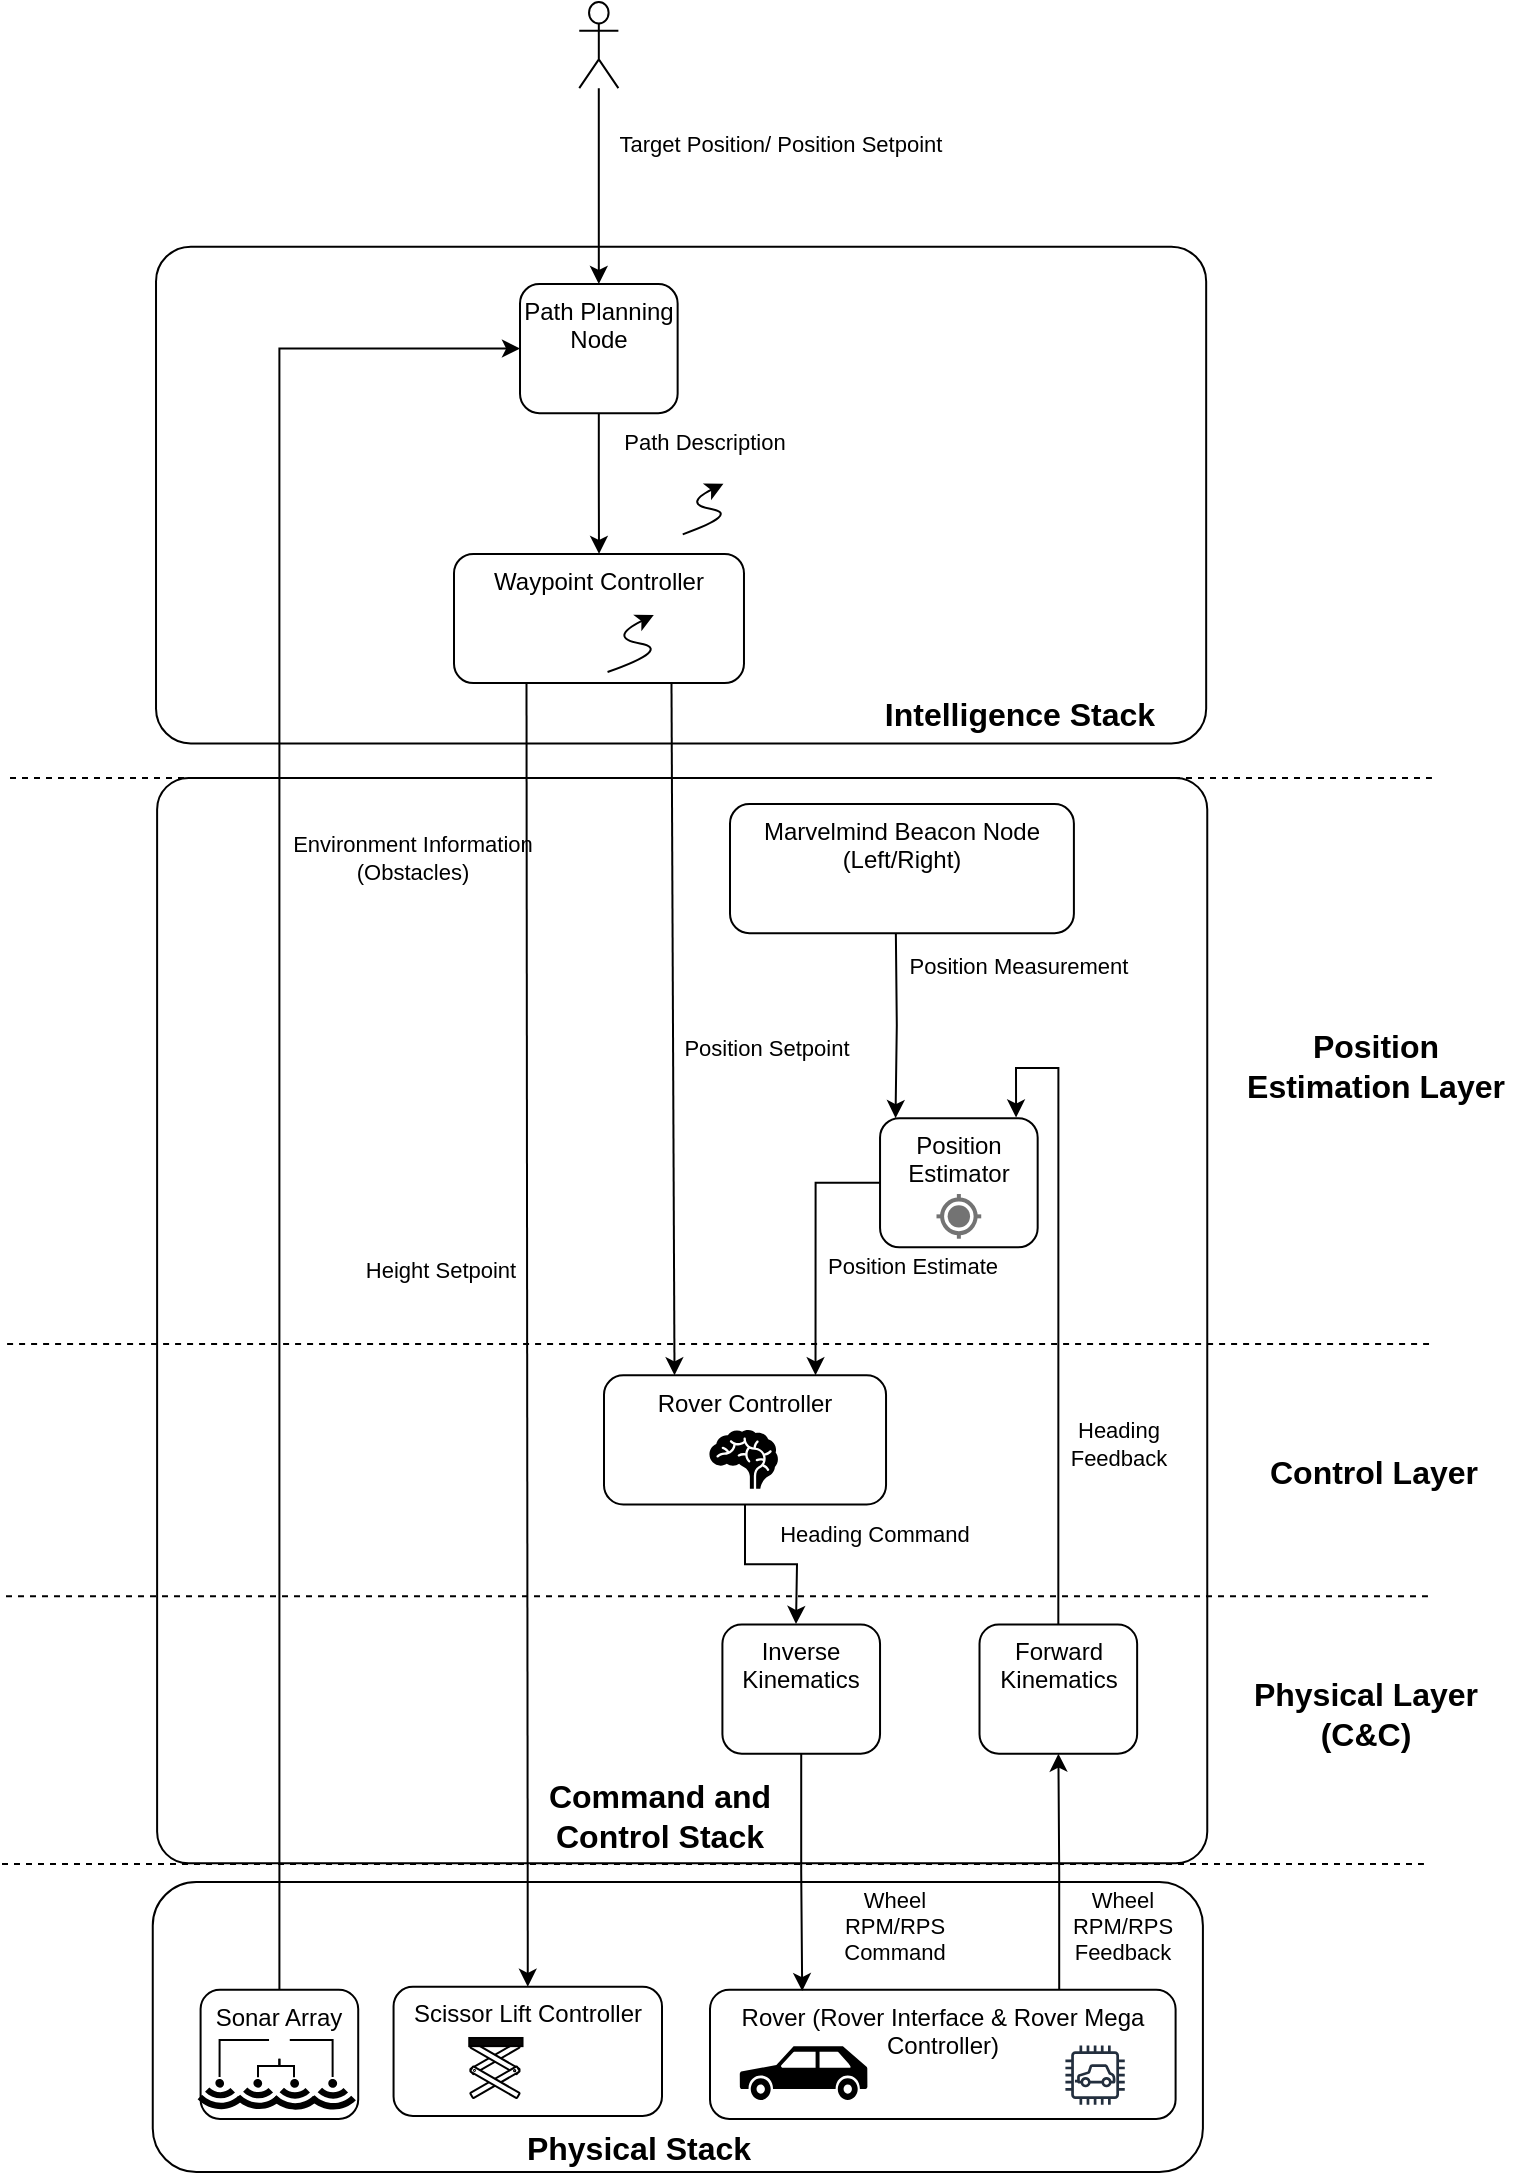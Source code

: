 <mxfile version="21.6.8" type="device">
  <diagram name="Page-1" id="Ks-X8nwVetvujPSjKnEU">
    <mxGraphModel dx="1615" dy="843" grid="1" gridSize="1" guides="1" tooltips="1" connect="1" arrows="1" fold="1" page="1" pageScale="1" pageWidth="827" pageHeight="1169" math="0" shadow="0">
      <root>
        <mxCell id="0" />
        <mxCell id="1" parent="0" />
        <mxCell id="mINiVnQ1aUE4iXKp3jBi-95" value="" style="rounded=1;whiteSpace=wrap;html=1;arcSize=7;container=0;" vertex="1" parent="1">
          <mxGeometry x="112.011" y="166.322" width="525.076" height="248.387" as="geometry" />
        </mxCell>
        <mxCell id="mINiVnQ1aUE4iXKp3jBi-93" value="" style="rounded=1;whiteSpace=wrap;html=1;arcSize=3;container=0;" vertex="1" parent="1">
          <mxGeometry x="112.554" y="431.938" width="525.076" height="542.718" as="geometry" />
        </mxCell>
        <mxCell id="mINiVnQ1aUE4iXKp3jBi-90" value="" style="rounded=1;whiteSpace=wrap;html=1;container=0;" vertex="1" parent="1">
          <mxGeometry x="110.38" y="983.988" width="525.076" height="145.012" as="geometry" />
        </mxCell>
        <mxCell id="Bg1a5HAyLtSF39ObznLx-17" value="Path Planning Node" style="rounded=1;whiteSpace=wrap;html=1;verticalAlign=top;container=0;" parent="1" vertex="1">
          <mxGeometry x="294.004" y="184.999" width="78.816" height="64.609" as="geometry" />
        </mxCell>
        <mxCell id="Bg1a5HAyLtSF39ObznLx-9" style="edgeStyle=orthogonalEdgeStyle;rounded=0;orthogonalLoop=1;jettySize=auto;html=1;entryX=0.5;entryY=0;entryDx=0;entryDy=0;" parent="1" source="Bg1a5HAyLtSF39ObznLx-1" target="Bg1a5HAyLtSF39ObznLx-17" edge="1">
          <mxGeometry relative="1" as="geometry">
            <mxPoint x="338.402" y="183.551" as="targetPoint" />
            <mxPoint x="338.402" y="140.478" as="sourcePoint" />
          </mxGeometry>
        </mxCell>
        <mxCell id="Bg1a5HAyLtSF39ObznLx-10" value="Target Position/ Position Setpoint" style="edgeLabel;html=1;align=center;verticalAlign=middle;resizable=0;points=[];container=0;" parent="Bg1a5HAyLtSF39ObznLx-9" vertex="1" connectable="0">
          <mxGeometry x="-0.113" y="2" relative="1" as="geometry">
            <mxPoint x="88" y="-16" as="offset" />
          </mxGeometry>
        </mxCell>
        <mxCell id="Bg1a5HAyLtSF39ObznLx-1" value="" style="shape=umlActor;verticalLabelPosition=bottom;verticalAlign=top;html=1;outlineConnect=0;container=0;" parent="1" vertex="1">
          <mxGeometry x="323.63" y="44" width="19.56" height="43.07" as="geometry" />
        </mxCell>
        <mxCell id="Bg1a5HAyLtSF39ObznLx-8" value="" style="shape=image;html=1;verticalAlign=top;verticalLabelPosition=bottom;labelBackgroundColor=#ffffff;imageAspect=0;aspect=fixed;image=https://cdn4.iconfinder.com/data/icons/ionicons/512/icon-map-128.png;container=0;" parent="1" vertex="1">
          <mxGeometry x="317.855" y="218.506" width="31.106" height="31.106" as="geometry" />
        </mxCell>
        <mxCell id="Bg1a5HAyLtSF39ObznLx-18" value="Waypoint Controller" style="rounded=1;whiteSpace=wrap;html=1;verticalAlign=top;container=0;" parent="1" vertex="1">
          <mxGeometry x="261" y="319.95" width="144.99" height="64.61" as="geometry" />
        </mxCell>
        <mxCell id="Bg1a5HAyLtSF39ObznLx-19" style="edgeStyle=orthogonalEdgeStyle;rounded=0;orthogonalLoop=1;jettySize=auto;html=1;exitX=0.5;exitY=1;exitDx=0;exitDy=0;entryX=0.5;entryY=0;entryDx=0;entryDy=0;" parent="1" source="Bg1a5HAyLtSF39ObznLx-17" target="Bg1a5HAyLtSF39ObznLx-18" edge="1">
          <mxGeometry relative="1" as="geometry" />
        </mxCell>
        <mxCell id="Bg1a5HAyLtSF39ObznLx-20" value="Path Description" style="edgeLabel;html=1;align=center;verticalAlign=middle;resizable=0;points=[];container=0;" parent="Bg1a5HAyLtSF39ObznLx-19" vertex="1" connectable="0">
          <mxGeometry x="-0.217" y="-1" relative="1" as="geometry">
            <mxPoint x="53" y="-13" as="offset" />
          </mxGeometry>
        </mxCell>
        <mxCell id="Bg1a5HAyLtSF39ObznLx-35" value="Rover Controller" style="rounded=1;whiteSpace=wrap;html=1;verticalAlign=top;container=0;" parent="1" vertex="1">
          <mxGeometry x="336" y="730.65" width="141.02" height="64.61" as="geometry" />
        </mxCell>
        <mxCell id="Bg1a5HAyLtSF39ObznLx-36" style="rounded=0;orthogonalLoop=1;jettySize=auto;html=1;entryX=0.25;entryY=0;entryDx=0;entryDy=0;exitX=0.75;exitY=1;exitDx=0;exitDy=0;" parent="1" source="Bg1a5HAyLtSF39ObznLx-18" target="Bg1a5HAyLtSF39ObznLx-35" edge="1">
          <mxGeometry relative="1" as="geometry">
            <mxPoint x="340.033" y="609.254" as="targetPoint" />
          </mxGeometry>
        </mxCell>
        <mxCell id="Bg1a5HAyLtSF39ObznLx-39" value="&lt;div&gt;Position Setpoint&lt;/div&gt;" style="edgeLabel;html=1;align=center;verticalAlign=middle;resizable=0;points=[];container=0;" parent="Bg1a5HAyLtSF39ObznLx-36" vertex="1" connectable="0">
          <mxGeometry x="0.225" y="1" relative="1" as="geometry">
            <mxPoint x="45" y="-30" as="offset" />
          </mxGeometry>
        </mxCell>
        <mxCell id="Bg1a5HAyLtSF39ObznLx-41" value="Inverse Kinematics" style="rounded=1;whiteSpace=wrap;html=1;verticalAlign=top;container=0;" parent="1" vertex="1">
          <mxGeometry x="395.204" y="855.236" width="78.816" height="64.609" as="geometry" />
        </mxCell>
        <mxCell id="Bg1a5HAyLtSF39ObznLx-44" style="edgeStyle=orthogonalEdgeStyle;rounded=0;orthogonalLoop=1;jettySize=auto;html=1;" parent="1" source="Bg1a5HAyLtSF39ObznLx-35" edge="1">
          <mxGeometry relative="1" as="geometry">
            <mxPoint x="432" y="855" as="targetPoint" />
          </mxGeometry>
        </mxCell>
        <mxCell id="Bg1a5HAyLtSF39ObznLx-50" value="Heading Command" style="edgeLabel;html=1;align=center;verticalAlign=middle;resizable=0;points=[];container=0;" parent="Bg1a5HAyLtSF39ObznLx-44" vertex="1" connectable="0">
          <mxGeometry x="-0.049" relative="1" as="geometry">
            <mxPoint x="53" y="-15" as="offset" />
          </mxGeometry>
        </mxCell>
        <mxCell id="Bg1a5HAyLtSF39ObznLx-40" value="" style="shape=image;html=1;verticalAlign=top;verticalLabelPosition=bottom;labelBackgroundColor=#ffffff;imageAspect=0;aspect=fixed;image=https://cdn2.iconfinder.com/data/icons/boxicons-regular-vol-1/24/bx-calculator-128.png;container=0;" parent="1" vertex="1">
          <mxGeometry x="422" y="892" width="25.22" height="25.22" as="geometry" />
        </mxCell>
        <mxCell id="Bg1a5HAyLtSF39ObznLx-47" value="" style="shape=mxgraph.signs.healthcare.brain;html=1;pointerEvents=1;fillColor=#000000;strokeColor=none;verticalLabelPosition=bottom;verticalAlign=top;align=center;container=0;" parent="1" vertex="1">
          <mxGeometry x="388.72" y="758" width="34.24" height="29.34" as="geometry" />
        </mxCell>
        <mxCell id="Bg1a5HAyLtSF39ObznLx-49" value="" style="shape=image;html=1;verticalAlign=top;verticalLabelPosition=bottom;labelBackgroundColor=#ffffff;imageAspect=0;aspect=fixed;image=https://cdn3.iconfinder.com/data/icons/essential-pack-2/48/20-Compass-128.png;container=0;" parent="1" vertex="1">
          <mxGeometry x="461.002" y="819.001" width="16.59" height="16.59" as="geometry" />
        </mxCell>
        <mxCell id="Bg1a5HAyLtSF39ObznLx-51" value="Rover (Rover Interface &amp;amp; Rover Mega Controller)" style="rounded=1;whiteSpace=wrap;html=1;verticalAlign=top;container=0;" parent="1" vertex="1">
          <mxGeometry x="389" y="1037.83" width="232.8" height="64.61" as="geometry" />
        </mxCell>
        <mxCell id="Bg1a5HAyLtSF39ObznLx-53" style="edgeStyle=orthogonalEdgeStyle;rounded=0;orthogonalLoop=1;jettySize=auto;html=1;exitX=0.5;exitY=1;exitDx=0;exitDy=0;entryX=0.198;entryY=0.011;entryDx=0;entryDy=0;entryPerimeter=0;" parent="1" source="Bg1a5HAyLtSF39ObznLx-41" target="Bg1a5HAyLtSF39ObznLx-51" edge="1">
          <mxGeometry relative="1" as="geometry">
            <mxPoint x="434.068" y="969.379" as="targetPoint" />
          </mxGeometry>
        </mxCell>
        <mxCell id="Bg1a5HAyLtSF39ObznLx-54" value="&lt;div&gt;Wheel&lt;/div&gt;&lt;div&gt;RPM/RPS&lt;/div&gt;&lt;div&gt;Command&lt;/div&gt;" style="edgeLabel;html=1;align=center;verticalAlign=middle;resizable=0;points=[];container=0;" parent="Bg1a5HAyLtSF39ObznLx-53" vertex="1" connectable="0">
          <mxGeometry x="-0.178" y="1" relative="1" as="geometry">
            <mxPoint x="45" y="37" as="offset" />
          </mxGeometry>
        </mxCell>
        <mxCell id="Bg1a5HAyLtSF39ObznLx-52" value="" style="shape=mxgraph.signs.transportation.car_3;html=1;pointerEvents=1;fillColor=#000000;strokeColor=none;verticalLabelPosition=bottom;verticalAlign=top;align=center;container=0;" parent="1" vertex="1">
          <mxGeometry x="403.89" y="1066.07" width="63.81" height="26.93" as="geometry" />
        </mxCell>
        <mxCell id="Bg1a5HAyLtSF39ObznLx-56" value="" style="shape=image;html=1;verticalAlign=top;verticalLabelPosition=bottom;labelBackgroundColor=#ffffff;imageAspect=0;aspect=fixed;image=https://cdn2.iconfinder.com/data/icons/essential-web-3/50/dashboard-control-gauge-measuring-amount-128.png;container=0;" parent="1" vertex="1">
          <mxGeometry x="412.722" y="995.999" width="18.145" height="18.145" as="geometry" />
        </mxCell>
        <mxCell id="Bg1a5HAyLtSF39ObznLx-59" style="edgeStyle=orthogonalEdgeStyle;rounded=0;orthogonalLoop=1;jettySize=auto;html=1;exitX=0.75;exitY=0;exitDx=0;exitDy=0;" parent="1" source="Bg1a5HAyLtSF39ObznLx-51" target="Bg1a5HAyLtSF39ObznLx-57" edge="1">
          <mxGeometry relative="1" as="geometry">
            <mxPoint x="549.585" y="937.792" as="sourcePoint" />
          </mxGeometry>
        </mxCell>
        <mxCell id="mINiVnQ1aUE4iXKp3jBi-3" value="&lt;div&gt;Wheel&lt;/div&gt;&lt;div&gt;RPM/RPS&lt;/div&gt;&lt;div&gt;Feedback&lt;br&gt;&lt;/div&gt;" style="edgeLabel;html=1;align=center;verticalAlign=middle;resizable=0;points=[];container=0;" vertex="1" connectable="0" parent="Bg1a5HAyLtSF39ObznLx-59">
          <mxGeometry x="-0.138" relative="1" as="geometry">
            <mxPoint x="31" y="19" as="offset" />
          </mxGeometry>
        </mxCell>
        <mxCell id="mINiVnQ1aUE4iXKp3jBi-7" style="edgeStyle=orthogonalEdgeStyle;rounded=0;orthogonalLoop=1;jettySize=auto;html=1;entryX=0.863;entryY=-0.005;entryDx=0;entryDy=0;entryPerimeter=0;exitX=0.5;exitY=0;exitDx=0;exitDy=0;" edge="1" parent="1" source="Bg1a5HAyLtSF39ObznLx-57" target="mINiVnQ1aUE4iXKp3jBi-4">
          <mxGeometry relative="1" as="geometry">
            <mxPoint x="571.289" y="855.954" as="sourcePoint" />
            <mxPoint x="547.247" y="602.018" as="targetPoint" />
            <Array as="points">
              <mxPoint x="563" y="577" />
              <mxPoint x="542" y="577" />
            </Array>
          </mxGeometry>
        </mxCell>
        <mxCell id="mINiVnQ1aUE4iXKp3jBi-9" value="&lt;div&gt;Heading&lt;/div&gt;&lt;div&gt;Feedback&lt;/div&gt;" style="edgeLabel;html=1;align=center;verticalAlign=middle;resizable=0;points=[];container=0;" vertex="1" connectable="0" parent="mINiVnQ1aUE4iXKp3jBi-7">
          <mxGeometry x="-0.224" y="-1" relative="1" as="geometry">
            <mxPoint x="29" y="36" as="offset" />
          </mxGeometry>
        </mxCell>
        <mxCell id="Bg1a5HAyLtSF39ObznLx-57" value="Forward Kinematics" style="rounded=1;whiteSpace=wrap;html=1;verticalAlign=top;container=0;" parent="1" vertex="1">
          <mxGeometry x="523.755" y="855.236" width="78.816" height="64.609" as="geometry" />
        </mxCell>
        <mxCell id="mINiVnQ1aUE4iXKp3jBi-2" value="" style="shape=image;html=1;verticalAlign=top;verticalLabelPosition=bottom;labelBackgroundColor=#ffffff;imageAspect=0;aspect=fixed;image=https://cdn2.iconfinder.com/data/icons/essential-web-3/50/dashboard-control-gauge-measuring-amount-128.png;container=0;" vertex="1" parent="1">
          <mxGeometry x="538.159" y="995.995" width="18.145" height="18.145" as="geometry" />
        </mxCell>
        <mxCell id="mINiVnQ1aUE4iXKp3jBi-8" style="edgeStyle=orthogonalEdgeStyle;rounded=0;orthogonalLoop=1;jettySize=auto;html=1;exitX=0;exitY=0.5;exitDx=0;exitDy=0;entryX=0.75;entryY=0;entryDx=0;entryDy=0;" edge="1" parent="1" source="mINiVnQ1aUE4iXKp3jBi-4" target="Bg1a5HAyLtSF39ObznLx-35">
          <mxGeometry relative="1" as="geometry" />
        </mxCell>
        <mxCell id="mINiVnQ1aUE4iXKp3jBi-14" value="Position Estimate" style="edgeLabel;html=1;align=center;verticalAlign=middle;resizable=0;points=[];container=0;" vertex="1" connectable="0" parent="mINiVnQ1aUE4iXKp3jBi-8">
          <mxGeometry x="0.106" relative="1" as="geometry">
            <mxPoint x="48" y="3" as="offset" />
          </mxGeometry>
        </mxCell>
        <mxCell id="mINiVnQ1aUE4iXKp3jBi-4" value="Position Estimator" style="rounded=1;whiteSpace=wrap;html=1;verticalAlign=top;container=0;" vertex="1" parent="1">
          <mxGeometry x="474.019" y="602.075" width="78.816" height="64.609" as="geometry" />
        </mxCell>
        <mxCell id="mINiVnQ1aUE4iXKp3jBi-5" value="" style="html=1;dashed=0;aspect=fixed;verticalLabelPosition=bottom;verticalAlign=top;align=center;shape=mxgraph.gmdl.gps;strokeColor=#737373;fillColor=#737373;shadow=0;strokeWidth=2;sketch=0;container=0;" vertex="1" parent="1">
          <mxGeometry x="502.25" y="640" width="22.36" height="22.36" as="geometry" />
        </mxCell>
        <mxCell id="mINiVnQ1aUE4iXKp3jBi-10" value="" style="shape=image;html=1;verticalAlign=top;verticalLabelPosition=bottom;labelBackgroundColor=#ffffff;imageAspect=0;aspect=fixed;image=https://cdn3.iconfinder.com/data/icons/essential-pack-2/48/20-Compass-128.png;container=0;" vertex="1" parent="1">
          <mxGeometry x="585.978" y="782.004" width="16.59" height="16.59" as="geometry" />
        </mxCell>
        <mxCell id="mINiVnQ1aUE4iXKp3jBi-13" style="edgeStyle=orthogonalEdgeStyle;rounded=0;orthogonalLoop=1;jettySize=auto;html=1;entryX=0.25;entryY=0;entryDx=0;entryDy=0;" edge="1" parent="1">
          <mxGeometry relative="1" as="geometry">
            <mxPoint x="481.913" y="508.033" as="sourcePoint" />
            <mxPoint x="481.765" y="602.075" as="targetPoint" />
          </mxGeometry>
        </mxCell>
        <mxCell id="mINiVnQ1aUE4iXKp3jBi-16" value="Position Measurement" style="edgeLabel;html=1;align=center;verticalAlign=middle;resizable=0;points=[];container=0;" vertex="1" connectable="0" parent="mINiVnQ1aUE4iXKp3jBi-13">
          <mxGeometry x="-0.311" y="-2" relative="1" as="geometry">
            <mxPoint x="63" y="-15" as="offset" />
          </mxGeometry>
        </mxCell>
        <mxCell id="mINiVnQ1aUE4iXKp3jBi-11" value="&lt;div&gt;Marvelmind Beacon Node&lt;/div&gt;&lt;div&gt;(Left/Right)&lt;br&gt;&lt;/div&gt;" style="rounded=1;whiteSpace=wrap;html=1;verticalAlign=top;container=0;" vertex="1" parent="1">
          <mxGeometry x="399" y="445" width="171.95" height="64.61" as="geometry" />
        </mxCell>
        <mxCell id="mINiVnQ1aUE4iXKp3jBi-12" value="" style="shape=image;html=1;verticalAlign=top;verticalLabelPosition=bottom;labelBackgroundColor=#ffffff;imageAspect=0;aspect=fixed;image=https://cdn1.iconfinder.com/data/icons/electronics-outline-24/24/satellite_dish_dish_antenna_parabolic_antenna_radar_space-128.png;container=0;" vertex="1" parent="1">
          <mxGeometry x="471.002" y="480.997" width="24.366" height="24.366" as="geometry" />
        </mxCell>
        <mxCell id="mINiVnQ1aUE4iXKp3jBi-18" value="" style="shape=image;html=1;verticalAlign=top;verticalLabelPosition=bottom;labelBackgroundColor=#ffffff;imageAspect=0;aspect=fixed;image=https://cdn1.iconfinder.com/data/icons/ui-essential-17/32/UI_Essential_Outline_2_essential-app-ui-location-map-pin-22-128.png;container=0;" vertex="1" parent="1">
          <mxGeometry x="413" y="126" width="21.58" height="21.58" as="geometry" />
        </mxCell>
        <mxCell id="mINiVnQ1aUE4iXKp3jBi-50" style="edgeStyle=orthogonalEdgeStyle;rounded=0;orthogonalLoop=1;jettySize=auto;html=1;entryX=0;entryY=0.5;entryDx=0;entryDy=0;exitX=0.5;exitY=0;exitDx=0;exitDy=0;" edge="1" parent="1" source="mINiVnQ1aUE4iXKp3jBi-20" target="Bg1a5HAyLtSF39ObznLx-17">
          <mxGeometry relative="1" as="geometry" />
        </mxCell>
        <mxCell id="mINiVnQ1aUE4iXKp3jBi-51" value="&lt;div&gt;Environment Information&lt;/div&gt;&lt;div&gt;(Obstacles)&lt;br&gt;&lt;/div&gt;" style="edgeLabel;html=1;align=center;verticalAlign=middle;resizable=0;points=[];container=0;" vertex="1" connectable="0" parent="mINiVnQ1aUE4iXKp3jBi-50">
          <mxGeometry x="-0.329" y="1" relative="1" as="geometry">
            <mxPoint x="67" y="-251" as="offset" />
          </mxGeometry>
        </mxCell>
        <mxCell id="mINiVnQ1aUE4iXKp3jBi-20" value="Sonar Array" style="rounded=1;whiteSpace=wrap;html=1;verticalAlign=top;container=0;" vertex="1" parent="1">
          <mxGeometry x="134.297" y="1037.829" width="78.816" height="64.609" as="geometry" />
        </mxCell>
        <mxCell id="mINiVnQ1aUE4iXKp3jBi-33" value="" style="sketch=0;outlineConnect=0;fontColor=#232F3E;gradientColor=none;strokeColor=#232F3E;fillColor=#ffffff;dashed=0;verticalLabelPosition=bottom;verticalAlign=top;align=center;html=1;fontSize=12;fontStyle=0;aspect=fixed;shape=mxgraph.aws4.resourceIcon;resIcon=mxgraph.aws4.car;container=0;" vertex="1" parent="1">
          <mxGeometry x="563" y="1062" width="37.1" height="37.1" as="geometry" />
        </mxCell>
        <mxCell id="mINiVnQ1aUE4iXKp3jBi-37" value="" style="shape=mxgraph.signs.tech.rss;html=1;pointerEvents=1;fillColor=#000000;strokeColor=none;verticalLabelPosition=bottom;verticalAlign=top;align=center;rotation=135;container=0;" vertex="1" parent="1">
          <mxGeometry x="136.32" y="1084.65" width="15.56" height="16.44" as="geometry" />
        </mxCell>
        <mxCell id="mINiVnQ1aUE4iXKp3jBi-38" value="" style="shape=mxgraph.signs.tech.rss;html=1;pointerEvents=1;fillColor=#000000;strokeColor=none;verticalLabelPosition=bottom;verticalAlign=top;align=center;rotation=135;container=0;" vertex="1" parent="1">
          <mxGeometry x="155.37" y="1084.64" width="15.53" height="16.44" as="geometry" />
        </mxCell>
        <mxCell id="mINiVnQ1aUE4iXKp3jBi-39" value="" style="shape=mxgraph.signs.tech.rss;html=1;pointerEvents=1;fillColor=#000000;strokeColor=none;verticalLabelPosition=bottom;verticalAlign=top;align=center;rotation=135;container=0;" vertex="1" parent="1">
          <mxGeometry x="173.4" y="1084.83" width="16.05" height="16.44" as="geometry" />
        </mxCell>
        <mxCell id="mINiVnQ1aUE4iXKp3jBi-40" value="" style="shape=mxgraph.signs.tech.rss;html=1;pointerEvents=1;fillColor=#000000;strokeColor=none;verticalLabelPosition=bottom;verticalAlign=top;align=center;rotation=135;container=0;" vertex="1" parent="1">
          <mxGeometry x="192.45" y="1084.82" width="16.03" height="16.44" as="geometry" />
        </mxCell>
        <mxCell id="mINiVnQ1aUE4iXKp3jBi-46" style="edgeStyle=orthogonalEdgeStyle;rounded=0;orthogonalLoop=1;jettySize=auto;html=1;entryX=0;entryY=1;entryDx=0;entryDy=0;entryPerimeter=0;endArrow=none;endFill=0;" edge="1" parent="1" source="mINiVnQ1aUE4iXKp3jBi-45" target="mINiVnQ1aUE4iXKp3jBi-37">
          <mxGeometry relative="1" as="geometry">
            <Array as="points">
              <mxPoint x="148" y="1063" />
              <mxPoint x="144" y="1063" />
            </Array>
          </mxGeometry>
        </mxCell>
        <mxCell id="mINiVnQ1aUE4iXKp3jBi-47" style="edgeStyle=orthogonalEdgeStyle;rounded=0;orthogonalLoop=1;jettySize=auto;html=1;entryX=0;entryY=1;entryDx=0;entryDy=0;entryPerimeter=0;endArrow=none;endFill=0;" edge="1" parent="1" source="mINiVnQ1aUE4iXKp3jBi-45" target="mINiVnQ1aUE4iXKp3jBi-38">
          <mxGeometry relative="1" as="geometry">
            <Array as="points">
              <mxPoint x="173" y="1076" />
              <mxPoint x="163" y="1076" />
              <mxPoint x="163" y="1082" />
            </Array>
          </mxGeometry>
        </mxCell>
        <mxCell id="mINiVnQ1aUE4iXKp3jBi-48" style="edgeStyle=orthogonalEdgeStyle;rounded=0;orthogonalLoop=1;jettySize=auto;html=1;entryX=0;entryY=1;entryDx=0;entryDy=0;entryPerimeter=0;endArrow=none;endFill=0;" edge="1" parent="1" source="mINiVnQ1aUE4iXKp3jBi-45" target="mINiVnQ1aUE4iXKp3jBi-39">
          <mxGeometry relative="1" as="geometry">
            <Array as="points">
              <mxPoint x="173" y="1076" />
              <mxPoint x="181" y="1076" />
              <mxPoint x="181" y="1082" />
            </Array>
          </mxGeometry>
        </mxCell>
        <mxCell id="mINiVnQ1aUE4iXKp3jBi-49" style="edgeStyle=orthogonalEdgeStyle;rounded=0;orthogonalLoop=1;jettySize=auto;html=1;entryX=0;entryY=1;entryDx=0;entryDy=0;entryPerimeter=0;endArrow=none;endFill=0;" edge="1" parent="1" source="mINiVnQ1aUE4iXKp3jBi-45" target="mINiVnQ1aUE4iXKp3jBi-40">
          <mxGeometry relative="1" as="geometry">
            <Array as="points">
              <mxPoint x="199" y="1063" />
              <mxPoint x="200" y="1063" />
            </Array>
          </mxGeometry>
        </mxCell>
        <mxCell id="mINiVnQ1aUE4iXKp3jBi-45" value="" style="shape=image;html=1;verticalAlign=top;verticalLabelPosition=bottom;labelBackgroundColor=#ffffff;imageAspect=0;aspect=fixed;image=https://cdn1.iconfinder.com/data/icons/bootstrap-vol-2/16/cpu-128.png;container=0;" vertex="1" parent="1">
          <mxGeometry x="168.519" y="1062.0" width="10.369" height="10.369" as="geometry" />
        </mxCell>
        <mxCell id="mINiVnQ1aUE4iXKp3jBi-52" value="" style="shape=image;html=1;verticalAlign=top;verticalLabelPosition=bottom;labelBackgroundColor=#ffffff;imageAspect=0;aspect=fixed;image=https://cdn1.iconfinder.com/data/icons/competitive-strategy-and-corporate-training/512/578_adventure_game_mario_obstacle_plant_game_gaming_genres_programing-128.png;container=0;" vertex="1" parent="1">
          <mxGeometry x="220" y="487" width="40.29" height="40.29" as="geometry" />
        </mxCell>
        <mxCell id="mINiVnQ1aUE4iXKp3jBi-56" value="Scissor Lift Controller" style="rounded=1;whiteSpace=wrap;html=1;verticalAlign=top;container=0;" vertex="1" parent="1">
          <mxGeometry x="230.78" y="1036.39" width="134.22" height="64.61" as="geometry" />
        </mxCell>
        <mxCell id="mINiVnQ1aUE4iXKp3jBi-83" style="rounded=0;orthogonalLoop=1;jettySize=auto;html=1;exitX=0.25;exitY=1;exitDx=0;exitDy=0;entryX=0.5;entryY=0;entryDx=0;entryDy=0;" edge="1" parent="1" source="Bg1a5HAyLtSF39ObznLx-18" target="mINiVnQ1aUE4iXKp3jBi-56">
          <mxGeometry relative="1" as="geometry" />
        </mxCell>
        <mxCell id="mINiVnQ1aUE4iXKp3jBi-84" value="Height Setpoint" style="edgeLabel;html=1;align=center;verticalAlign=middle;resizable=0;points=[];container=0;" vertex="1" connectable="0" parent="mINiVnQ1aUE4iXKp3jBi-83">
          <mxGeometry x="0.076" relative="1" as="geometry">
            <mxPoint x="-44" y="-57" as="offset" />
          </mxGeometry>
        </mxCell>
        <mxCell id="mINiVnQ1aUE4iXKp3jBi-73" value="" style="shape=image;html=1;verticalAlign=top;verticalLabelPosition=bottom;labelBackgroundColor=#ffffff;imageAspect=0;aspect=fixed;image=https://cdn1.iconfinder.com/data/icons/bootstrap-vol-2/16/cpu-128.png;container=0;" vertex="1" parent="1">
          <mxGeometry x="307" y="1063" width="28.46" height="28.46" as="geometry" />
        </mxCell>
        <mxCell id="mINiVnQ1aUE4iXKp3jBi-91" value="Physical Stack" style="text;html=1;strokeColor=none;fillColor=none;align=center;verticalAlign=middle;whiteSpace=wrap;rounded=0;fontStyle=1;fontSize=16;container=0;" vertex="1" parent="1">
          <mxGeometry x="283.01" y="1106" width="141" height="21.54" as="geometry" />
        </mxCell>
        <mxCell id="mINiVnQ1aUE4iXKp3jBi-94" value="Command and Control Stack" style="text;html=1;strokeColor=none;fillColor=none;align=center;verticalAlign=middle;whiteSpace=wrap;rounded=0;fontStyle=1;fontSize=16;container=0;" vertex="1" parent="1">
          <mxGeometry x="293.998" y="939.999" width="140.238" height="21.536" as="geometry" />
        </mxCell>
        <mxCell id="mINiVnQ1aUE4iXKp3jBi-96" value="Intelligence Stack" style="text;html=1;strokeColor=none;fillColor=none;align=center;verticalAlign=middle;whiteSpace=wrap;rounded=0;fontStyle=1;fontSize=16;container=0;" vertex="1" parent="1">
          <mxGeometry x="461" y="389" width="165.68" height="21.54" as="geometry" />
        </mxCell>
        <mxCell id="mINiVnQ1aUE4iXKp3jBi-98" value="" style="endArrow=none;dashed=1;html=1;rounded=0;" edge="1" parent="1">
          <mxGeometry width="50" height="50" relative="1" as="geometry">
            <mxPoint x="37" y="841.13" as="sourcePoint" />
            <mxPoint x="747.972" y="841.13" as="targetPoint" />
          </mxGeometry>
        </mxCell>
        <mxCell id="mINiVnQ1aUE4iXKp3jBi-99" value="" style="endArrow=none;dashed=1;html=1;rounded=0;" edge="1" parent="1">
          <mxGeometry width="50" height="50" relative="1" as="geometry">
            <mxPoint x="37.544" y="715.002" as="sourcePoint" />
            <mxPoint x="748.515" y="715.002" as="targetPoint" />
          </mxGeometry>
        </mxCell>
        <mxCell id="mINiVnQ1aUE4iXKp3jBi-101" value="Physical Layer (C&amp;amp;C)" style="text;html=1;strokeColor=none;fillColor=none;align=center;verticalAlign=middle;whiteSpace=wrap;rounded=0;fontStyle=1;fontSize=16;container=0;" vertex="1" parent="1">
          <mxGeometry x="646.87" y="889.228" width="140.238" height="21.536" as="geometry" />
        </mxCell>
        <mxCell id="mINiVnQ1aUE4iXKp3jBi-102" value="Control Layer" style="text;html=1;strokeColor=none;fillColor=none;align=center;verticalAlign=middle;whiteSpace=wrap;rounded=0;fontStyle=1;fontSize=16;container=0;" vertex="1" parent="1">
          <mxGeometry x="651.219" y="767.906" width="140.238" height="21.536" as="geometry" />
        </mxCell>
        <mxCell id="mINiVnQ1aUE4iXKp3jBi-103" value="Position Estimation Layer" style="text;html=1;strokeColor=none;fillColor=none;align=center;verticalAlign=middle;whiteSpace=wrap;rounded=0;fontStyle=1;fontSize=16;container=0;" vertex="1" parent="1">
          <mxGeometry x="651.762" y="564.746" width="140.238" height="21.536" as="geometry" />
        </mxCell>
        <mxCell id="mINiVnQ1aUE4iXKp3jBi-61" value="" style="rounded=1;whiteSpace=wrap;html=1;rotation=-30;container=0;" vertex="1" parent="1">
          <mxGeometry x="268.007" y="1070.657" width="26.943" height="2.993" as="geometry" />
        </mxCell>
        <mxCell id="mINiVnQ1aUE4iXKp3jBi-62" value="" style="rounded=1;whiteSpace=wrap;html=1;rotation=30;flipH=0;flipV=0;container=0;" vertex="1" parent="1">
          <mxGeometry x="268.007" y="1070.657" width="26.943" height="2.993" as="geometry" />
        </mxCell>
        <mxCell id="mINiVnQ1aUE4iXKp3jBi-60" value="" style="rounded=0;whiteSpace=wrap;html=1;fillStyle=solid;fillColor=#080707;gradientColor=none;strokeWidth=1;perimeterSpacing=0;glass=0;shadow=0;container=0;" vertex="1" parent="1">
          <mxGeometry x="268.624" y="1061.996" width="26.634" height="4.076" as="geometry" />
        </mxCell>
        <mxCell id="mINiVnQ1aUE4iXKp3jBi-63" value="" style="rounded=1;whiteSpace=wrap;html=1;rotation=-30;container=0;" vertex="1" parent="1">
          <mxGeometry x="268.005" y="1082.627" width="26.943" height="2.993" as="geometry" />
        </mxCell>
        <mxCell id="mINiVnQ1aUE4iXKp3jBi-64" value="" style="rounded=1;whiteSpace=wrap;html=1;rotation=30;flipH=0;flipV=0;container=0;" vertex="1" parent="1">
          <mxGeometry x="268.005" y="1082.627" width="26.943" height="2.993" as="geometry" />
        </mxCell>
        <mxCell id="mINiVnQ1aUE4iXKp3jBi-65" value="" style="ellipse;whiteSpace=wrap;html=1;aspect=fixed;container=0;" vertex="1" parent="1">
          <mxGeometry x="271" y="1078" width="0.48" height="0.48" as="geometry" />
        </mxCell>
        <mxCell id="mINiVnQ1aUE4iXKp3jBi-66" value="" style="ellipse;whiteSpace=wrap;html=1;aspect=fixed;container=0;" vertex="1" parent="1">
          <mxGeometry x="291" y="1078" width="0.65" height="0.65" as="geometry" />
        </mxCell>
        <mxCell id="mINiVnQ1aUE4iXKp3jBi-108" value="" style="shape=image;html=1;verticalAlign=top;verticalLabelPosition=bottom;labelBackgroundColor=#ffffff;imageAspect=0;aspect=fixed;image=https://cdn1.iconfinder.com/data/icons/ui-essential-17/32/UI_Essential_Outline_2_essential-app-ui-location-map-pin-22-128.png;container=0;" vertex="1" parent="1">
          <mxGeometry x="405" y="576" width="21.58" height="21.58" as="geometry" />
        </mxCell>
        <mxCell id="mINiVnQ1aUE4iXKp3jBi-109" value="" style="group" vertex="1" connectable="0" parent="1">
          <mxGeometry x="334" y="343" width="36.16" height="35.72" as="geometry" />
        </mxCell>
        <mxCell id="Bg1a5HAyLtSF39ObznLx-24" value="" style="curved=1;endArrow=classic;html=1;rounded=0;" parent="mINiVnQ1aUE4iXKp3jBi-109" edge="1">
          <mxGeometry width="50" height="50" relative="1" as="geometry">
            <mxPoint x="3.782" y="35.99" as="sourcePoint" />
            <mxPoint x="26.909" y="7.455" as="targetPoint" />
            <Array as="points">
              <mxPoint x="36.16" y="24.576" />
              <mxPoint x="3.782" y="18.869" />
            </Array>
          </mxGeometry>
        </mxCell>
        <mxCell id="Bg1a5HAyLtSF39ObznLx-23" value="" style="shape=image;html=1;verticalAlign=top;verticalLabelPosition=bottom;labelBackgroundColor=#ffffff;imageAspect=0;aspect=fixed;image=https://cdn1.iconfinder.com/data/icons/ui-essential-17/32/UI_Essential_Outline_2_essential-app-ui-location-map-pin-22-128.png;container=0;" parent="mINiVnQ1aUE4iXKp3jBi-109" vertex="1">
          <mxGeometry y="28.301" width="7.419" height="7.419" as="geometry" />
        </mxCell>
        <mxCell id="Bg1a5HAyLtSF39ObznLx-25" value="" style="shape=image;html=1;verticalAlign=top;verticalLabelPosition=bottom;labelBackgroundColor=#ffffff;imageAspect=0;aspect=fixed;image=https://cdn1.iconfinder.com/data/icons/ui-essential-17/32/UI_Essential_Outline_2_essential-app-ui-location-map-pin-22-128.png;container=0;" parent="mINiVnQ1aUE4iXKp3jBi-109" vertex="1">
          <mxGeometry x="22.899" width="7.419" height="7.419" as="geometry" />
        </mxCell>
        <mxCell id="Bg1a5HAyLtSF39ObznLx-26" value="" style="shape=image;html=1;verticalAlign=top;verticalLabelPosition=bottom;labelBackgroundColor=#ffffff;imageAspect=0;aspect=fixed;image=https://cdn1.iconfinder.com/data/icons/ui-essential-17/32/UI_Essential_Outline_2_essential-app-ui-location-map-pin-22-128.png;container=0;" parent="mINiVnQ1aUE4iXKp3jBi-109" vertex="1">
          <mxGeometry x="7.839" y="25.067" width="7.419" height="7.419" as="geometry" />
        </mxCell>
        <mxCell id="Bg1a5HAyLtSF39ObznLx-27" value="" style="shape=image;html=1;verticalAlign=top;verticalLabelPosition=bottom;labelBackgroundColor=#ffffff;imageAspect=0;aspect=fixed;image=https://cdn1.iconfinder.com/data/icons/ui-essential-17/32/UI_Essential_Outline_2_essential-app-ui-location-map-pin-22-128.png;container=0;" parent="mINiVnQ1aUE4iXKp3jBi-109" vertex="1">
          <mxGeometry x="15.06" y="21.833" width="7.419" height="7.419" as="geometry" />
        </mxCell>
        <mxCell id="Bg1a5HAyLtSF39ObznLx-28" value="" style="shape=image;html=1;verticalAlign=top;verticalLabelPosition=bottom;labelBackgroundColor=#ffffff;imageAspect=0;aspect=fixed;image=https://cdn1.iconfinder.com/data/icons/ui-essential-17/32/UI_Essential_Outline_2_essential-app-ui-location-map-pin-22-128.png;container=0;" parent="mINiVnQ1aUE4iXKp3jBi-109" vertex="1">
          <mxGeometry x="20.969" y="15.365" width="7.419" height="7.419" as="geometry" />
        </mxCell>
        <mxCell id="Bg1a5HAyLtSF39ObznLx-30" value="" style="shape=image;html=1;verticalAlign=top;verticalLabelPosition=bottom;labelBackgroundColor=#ffffff;imageAspect=0;aspect=fixed;image=https://cdn1.iconfinder.com/data/icons/ui-essential-17/32/UI_Essential_Outline_2_essential-app-ui-location-map-pin-22-128.png;container=0;" parent="mINiVnQ1aUE4iXKp3jBi-109" vertex="1">
          <mxGeometry x="8.634" y="8.654" width="7.419" height="7.419" as="geometry" />
        </mxCell>
        <mxCell id="mINiVnQ1aUE4iXKp3jBi-110" value="" style="group" vertex="1" connectable="0" parent="1">
          <mxGeometry x="370.21" y="274" width="33.684" height="34.58" as="geometry" />
        </mxCell>
        <mxCell id="Bg1a5HAyLtSF39ObznLx-12" value="" style="curved=1;endArrow=classic;html=1;rounded=0;" parent="mINiVnQ1aUE4iXKp3jBi-110" edge="1">
          <mxGeometry width="50" height="50" relative="1" as="geometry">
            <mxPoint x="5.148" y="36.168" as="sourcePoint" />
            <mxPoint x="25.531" y="10.831" as="targetPoint" />
            <Array as="points">
              <mxPoint x="33.684" y="26.034" />
              <mxPoint x="5.148" y="20.966" />
            </Array>
          </mxGeometry>
        </mxCell>
        <mxCell id="Bg1a5HAyLtSF39ObznLx-13" value="" style="shape=image;html=1;verticalAlign=top;verticalLabelPosition=bottom;labelBackgroundColor=#ffffff;imageAspect=0;aspect=fixed;image=https://cdn1.iconfinder.com/data/icons/ui-essential-17/32/UI_Essential_Outline_2_essential-app-ui-location-map-pin-22-128.png;container=0;" parent="mINiVnQ1aUE4iXKp3jBi-110" vertex="1">
          <mxGeometry x="20" width="10.58" height="10.58" as="geometry" />
        </mxCell>
        <mxCell id="mINiVnQ1aUE4iXKp3jBi-107" value="" style="shape=image;html=1;verticalAlign=top;verticalLabelPosition=bottom;labelBackgroundColor=#ffffff;imageAspect=0;aspect=fixed;image=https://cdn1.iconfinder.com/data/icons/ui-essential-17/32/UI_Essential_Outline_2_essential-app-ui-location-map-pin-22-128.png;container=0;" vertex="1" parent="mINiVnQ1aUE4iXKp3jBi-110">
          <mxGeometry y="24" width="10.58" height="10.58" as="geometry" />
        </mxCell>
        <mxCell id="mINiVnQ1aUE4iXKp3jBi-111" value="" style="shape=image;html=1;verticalAlign=top;verticalLabelPosition=bottom;labelBackgroundColor=#ffffff;imageAspect=0;aspect=fixed;image=https://cdn1.iconfinder.com/data/icons/ui-essential-17/32/UI_Essential_Outline_2_essential-app-ui-location-map-pin-22-128.png;container=0;" vertex="1" parent="1">
          <mxGeometry x="243" y="687" width="21.58" height="21.58" as="geometry" />
        </mxCell>
        <mxCell id="mINiVnQ1aUE4iXKp3jBi-112" value="" style="shape=image;html=1;verticalAlign=top;verticalLabelPosition=bottom;labelBackgroundColor=#ffffff;imageAspect=0;aspect=fixed;image=https://cdn1.iconfinder.com/data/icons/ui-essential-17/32/UI_Essential_Outline_2_essential-app-ui-location-map-pin-22-128.png;container=0;" vertex="1" parent="1">
          <mxGeometry x="527" y="535" width="21.58" height="21.58" as="geometry" />
        </mxCell>
        <mxCell id="mINiVnQ1aUE4iXKp3jBi-113" value="" style="shape=image;html=1;verticalAlign=top;verticalLabelPosition=bottom;labelBackgroundColor=#ffffff;imageAspect=0;aspect=fixed;image=https://cdn1.iconfinder.com/data/icons/ui-essential-17/32/UI_Essential_Outline_2_essential-app-ui-location-map-pin-22-128.png;container=0;" vertex="1" parent="1">
          <mxGeometry x="479" y="688" width="21.58" height="21.58" as="geometry" />
        </mxCell>
        <mxCell id="mINiVnQ1aUE4iXKp3jBi-114" value="" style="shape=image;html=1;verticalAlign=top;verticalLabelPosition=bottom;labelBackgroundColor=#ffffff;imageAspect=0;aspect=fixed;image=https://cdn2.iconfinder.com/data/icons/boxicons-regular-vol-1/24/bx-calculator-128.png;container=0;" vertex="1" parent="1">
          <mxGeometry x="550.55" y="890" width="25.22" height="25.22" as="geometry" />
        </mxCell>
        <mxCell id="mINiVnQ1aUE4iXKp3jBi-124" value="" style="endArrow=none;dashed=1;html=1;rounded=0;" edge="1" parent="1">
          <mxGeometry width="50" height="50" relative="1" as="geometry">
            <mxPoint x="35" y="975.0" as="sourcePoint" />
            <mxPoint x="745.972" y="975.0" as="targetPoint" />
          </mxGeometry>
        </mxCell>
        <mxCell id="mINiVnQ1aUE4iXKp3jBi-125" value="" style="endArrow=none;dashed=1;html=1;rounded=0;" edge="1" parent="1">
          <mxGeometry width="50" height="50" relative="1" as="geometry">
            <mxPoint x="39" y="432.0" as="sourcePoint" />
            <mxPoint x="749.972" y="432.0" as="targetPoint" />
          </mxGeometry>
        </mxCell>
      </root>
    </mxGraphModel>
  </diagram>
</mxfile>
